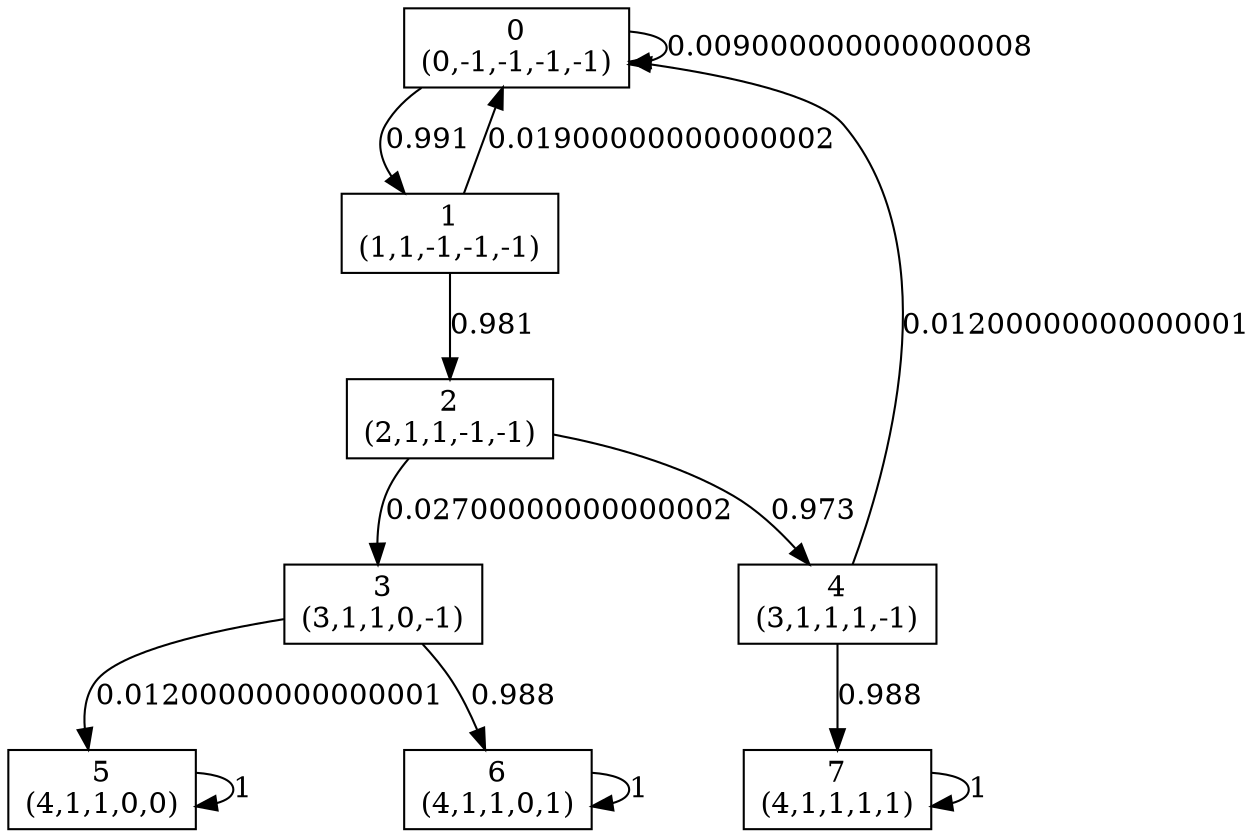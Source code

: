 digraph P {
node [shape=box];
0 -> 0 [ label="0.009000000000000008" ];
0 -> 1 [ label="0.991" ];
1 -> 0 [ label="0.01900000000000002" ];
1 -> 2 [ label="0.981" ];
2 -> 3 [ label="0.02700000000000002" ];
2 -> 4 [ label="0.973" ];
3 -> 5 [ label="0.01200000000000001" ];
3 -> 6 [ label="0.988" ];
4 -> 0 [ label="0.01200000000000001" ];
4 -> 7 [ label="0.988" ];
5 -> 5 [ label="1" ];
6 -> 6 [ label="1" ];
7 -> 7 [ label="1" ];
0 [label="0\n(0,-1,-1,-1,-1)"];
1 [label="1\n(1,1,-1,-1,-1)"];
2 [label="2\n(2,1,1,-1,-1)"];
3 [label="3\n(3,1,1,0,-1)"];
4 [label="4\n(3,1,1,1,-1)"];
5 [label="5\n(4,1,1,0,0)"];
6 [label="6\n(4,1,1,0,1)"];
7 [label="7\n(4,1,1,1,1)"];
}
